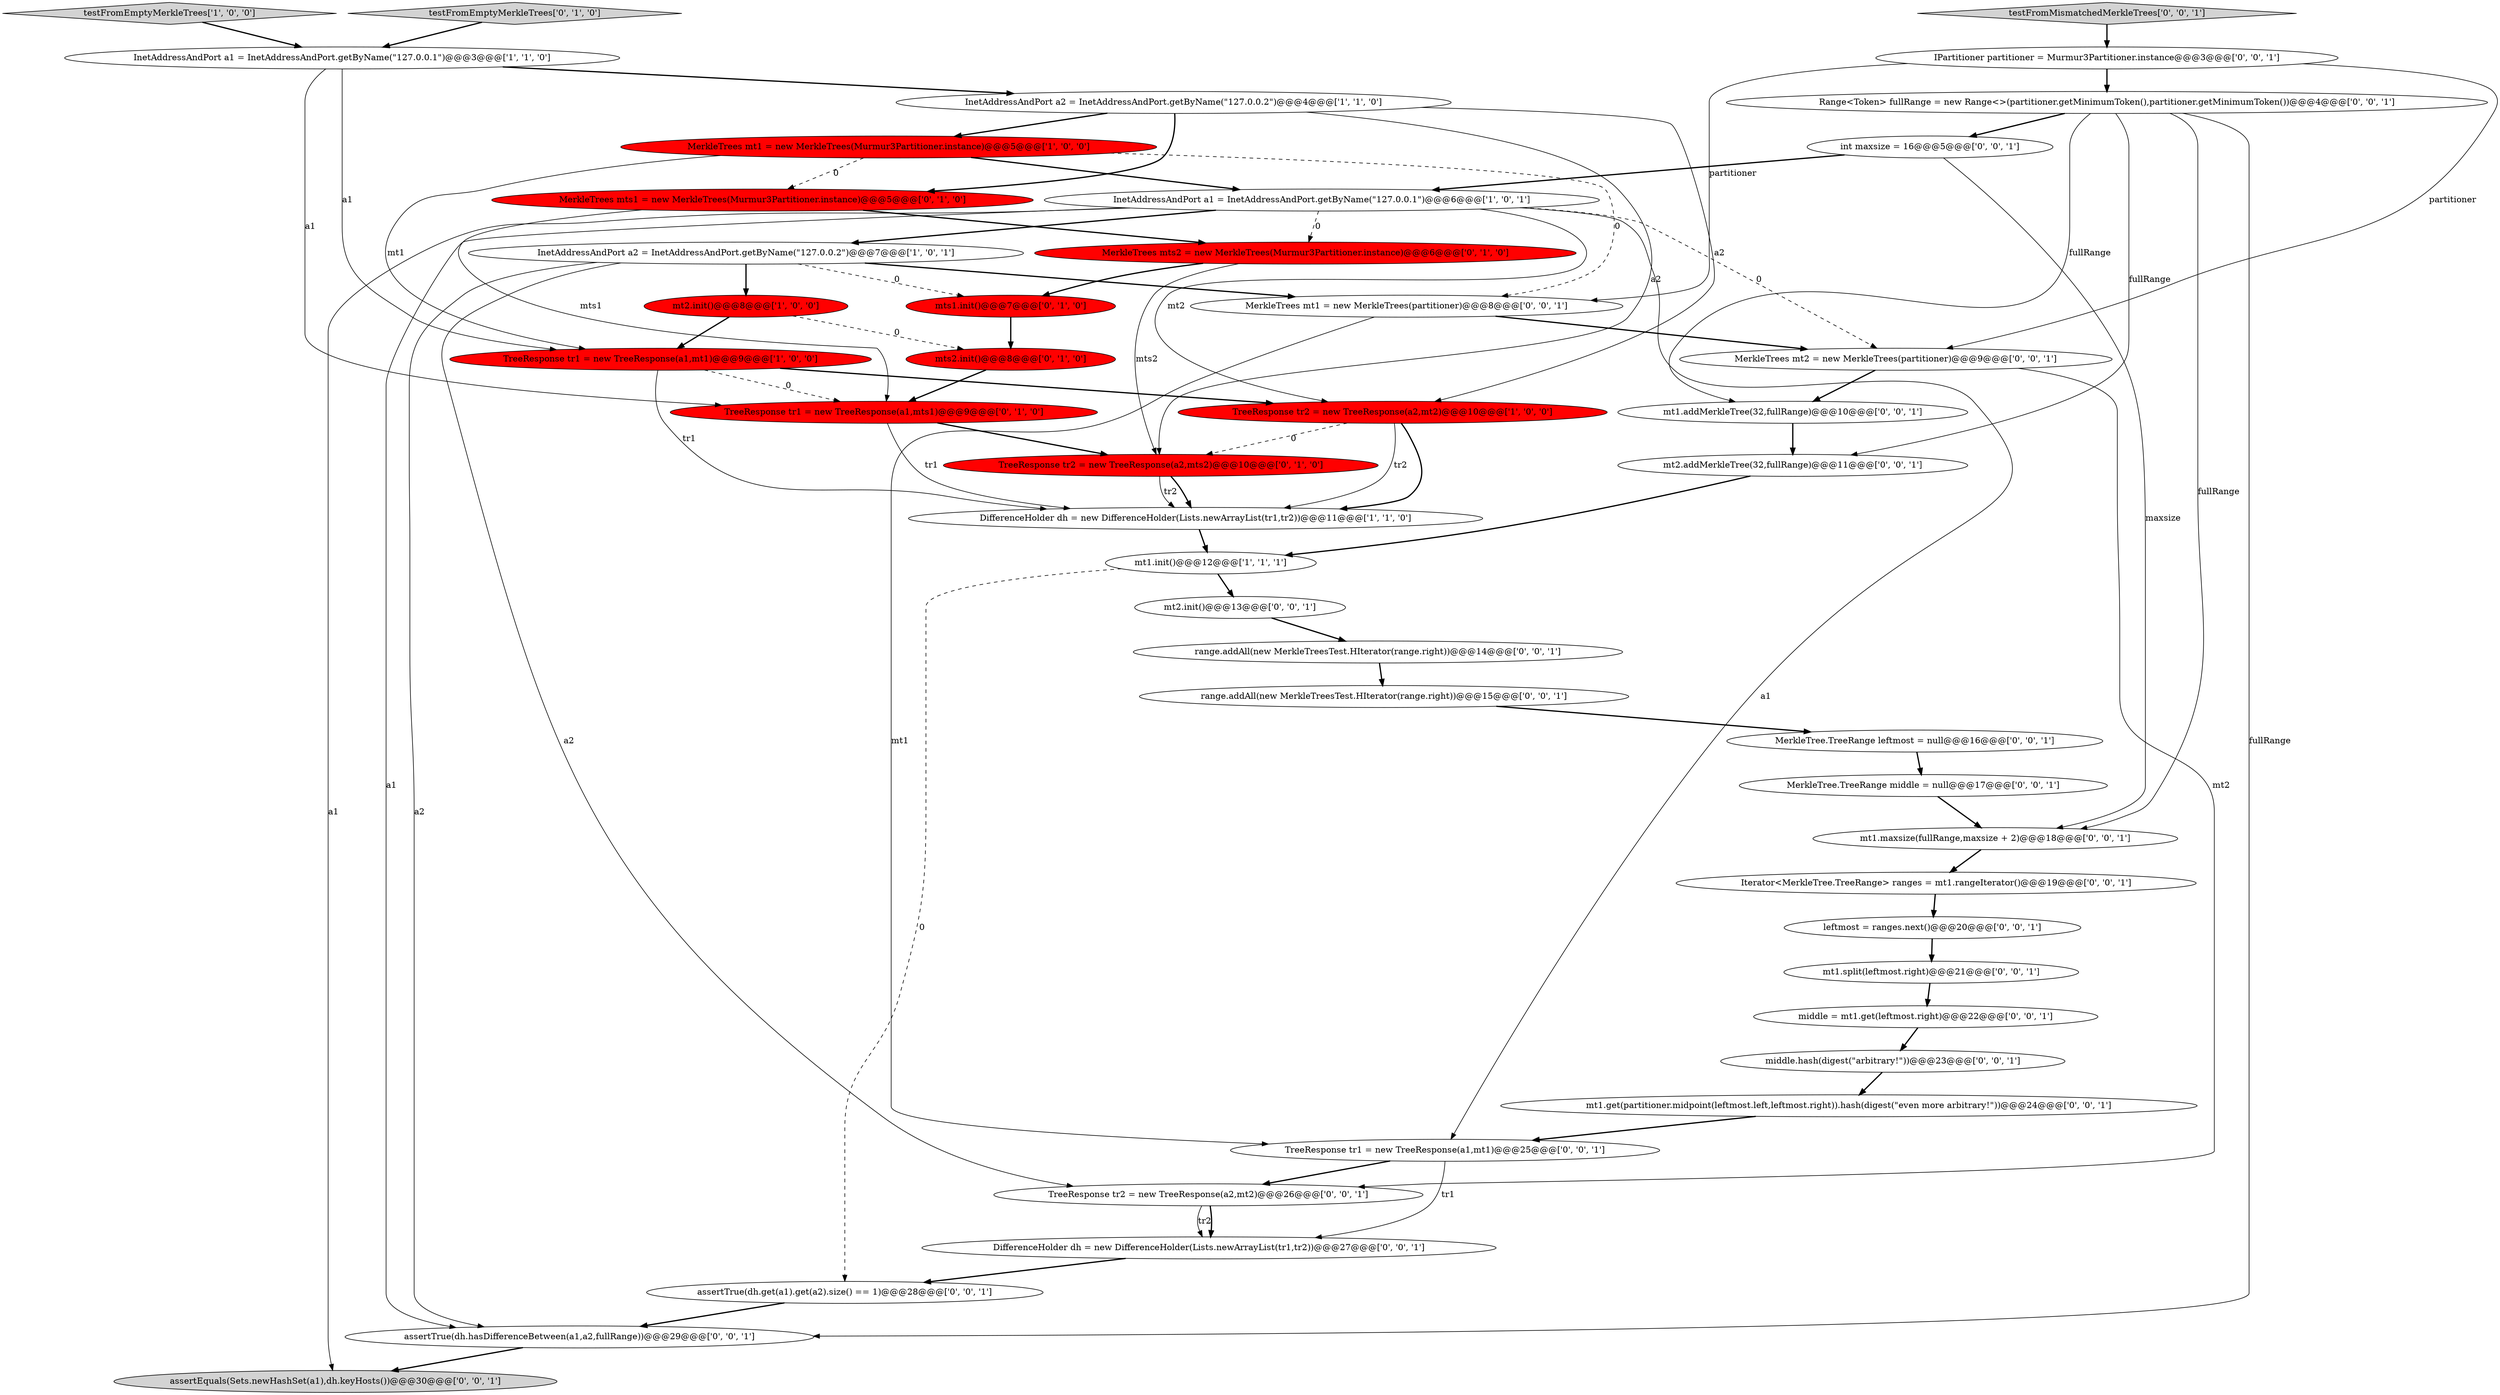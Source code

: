 digraph {
24 [style = filled, label = "testFromMismatchedMerkleTrees['0', '0', '1']", fillcolor = lightgray, shape = diamond image = "AAA0AAABBB3BBB"];
16 [style = filled, label = "MerkleTrees mts1 = new MerkleTrees(Murmur3Partitioner.instance)@@@5@@@['0', '1', '0']", fillcolor = red, shape = ellipse image = "AAA1AAABBB2BBB"];
28 [style = filled, label = "Range<Token> fullRange = new Range<>(partitioner.getMinimumToken(),partitioner.getMinimumToken())@@@4@@@['0', '0', '1']", fillcolor = white, shape = ellipse image = "AAA0AAABBB3BBB"];
33 [style = filled, label = "mt2.addMerkleTree(32,fullRange)@@@11@@@['0', '0', '1']", fillcolor = white, shape = ellipse image = "AAA0AAABBB3BBB"];
17 [style = filled, label = "MerkleTrees mts2 = new MerkleTrees(Murmur3Partitioner.instance)@@@6@@@['0', '1', '0']", fillcolor = red, shape = ellipse image = "AAA1AAABBB2BBB"];
23 [style = filled, label = "range.addAll(new MerkleTreesTest.HIterator(range.right))@@@15@@@['0', '0', '1']", fillcolor = white, shape = ellipse image = "AAA0AAABBB3BBB"];
35 [style = filled, label = "range.addAll(new MerkleTreesTest.HIterator(range.right))@@@14@@@['0', '0', '1']", fillcolor = white, shape = ellipse image = "AAA0AAABBB3BBB"];
4 [style = filled, label = "InetAddressAndPort a1 = InetAddressAndPort.getByName(\"127.0.0.1\")@@@6@@@['1', '0', '1']", fillcolor = white, shape = ellipse image = "AAA0AAABBB1BBB"];
32 [style = filled, label = "mt2.init()@@@13@@@['0', '0', '1']", fillcolor = white, shape = ellipse image = "AAA0AAABBB3BBB"];
5 [style = filled, label = "DifferenceHolder dh = new DifferenceHolder(Lists.newArrayList(tr1,tr2))@@@11@@@['1', '1', '0']", fillcolor = white, shape = ellipse image = "AAA0AAABBB1BBB"];
20 [style = filled, label = "MerkleTrees mt1 = new MerkleTrees(partitioner)@@@8@@@['0', '0', '1']", fillcolor = white, shape = ellipse image = "AAA0AAABBB3BBB"];
15 [style = filled, label = "TreeResponse tr2 = new TreeResponse(a2,mts2)@@@10@@@['0', '1', '0']", fillcolor = red, shape = ellipse image = "AAA1AAABBB2BBB"];
27 [style = filled, label = "TreeResponse tr1 = new TreeResponse(a1,mt1)@@@25@@@['0', '0', '1']", fillcolor = white, shape = ellipse image = "AAA0AAABBB3BBB"];
38 [style = filled, label = "TreeResponse tr2 = new TreeResponse(a2,mt2)@@@26@@@['0', '0', '1']", fillcolor = white, shape = ellipse image = "AAA0AAABBB3BBB"];
8 [style = filled, label = "InetAddressAndPort a2 = InetAddressAndPort.getByName(\"127.0.0.2\")@@@7@@@['1', '0', '1']", fillcolor = white, shape = ellipse image = "AAA0AAABBB1BBB"];
30 [style = filled, label = "assertTrue(dh.get(a1).get(a2).size() == 1)@@@28@@@['0', '0', '1']", fillcolor = white, shape = ellipse image = "AAA0AAABBB3BBB"];
14 [style = filled, label = "TreeResponse tr1 = new TreeResponse(a1,mts1)@@@9@@@['0', '1', '0']", fillcolor = red, shape = ellipse image = "AAA1AAABBB2BBB"];
42 [style = filled, label = "IPartitioner partitioner = Murmur3Partitioner.instance@@@3@@@['0', '0', '1']", fillcolor = white, shape = ellipse image = "AAA0AAABBB3BBB"];
29 [style = filled, label = "MerkleTree.TreeRange leftmost = null@@@16@@@['0', '0', '1']", fillcolor = white, shape = ellipse image = "AAA0AAABBB3BBB"];
19 [style = filled, label = "mt1.get(partitioner.midpoint(leftmost.left,leftmost.right)).hash(digest(\"even more arbitrary!\"))@@@24@@@['0', '0', '1']", fillcolor = white, shape = ellipse image = "AAA0AAABBB3BBB"];
0 [style = filled, label = "mt2.init()@@@8@@@['1', '0', '0']", fillcolor = red, shape = ellipse image = "AAA1AAABBB1BBB"];
10 [style = filled, label = "testFromEmptyMerkleTrees['1', '0', '0']", fillcolor = lightgray, shape = diamond image = "AAA0AAABBB1BBB"];
37 [style = filled, label = "Iterator<MerkleTree.TreeRange> ranges = mt1.rangeIterator()@@@19@@@['0', '0', '1']", fillcolor = white, shape = ellipse image = "AAA0AAABBB3BBB"];
26 [style = filled, label = "middle = mt1.get(leftmost.right)@@@22@@@['0', '0', '1']", fillcolor = white, shape = ellipse image = "AAA0AAABBB3BBB"];
31 [style = filled, label = "mt1.maxsize(fullRange,maxsize + 2)@@@18@@@['0', '0', '1']", fillcolor = white, shape = ellipse image = "AAA0AAABBB3BBB"];
25 [style = filled, label = "leftmost = ranges.next()@@@20@@@['0', '0', '1']", fillcolor = white, shape = ellipse image = "AAA0AAABBB3BBB"];
18 [style = filled, label = "MerkleTrees mt2 = new MerkleTrees(partitioner)@@@9@@@['0', '0', '1']", fillcolor = white, shape = ellipse image = "AAA0AAABBB3BBB"];
12 [style = filled, label = "mts2.init()@@@8@@@['0', '1', '0']", fillcolor = red, shape = ellipse image = "AAA1AAABBB2BBB"];
34 [style = filled, label = "int maxsize = 16@@@5@@@['0', '0', '1']", fillcolor = white, shape = ellipse image = "AAA0AAABBB3BBB"];
11 [style = filled, label = "mts1.init()@@@7@@@['0', '1', '0']", fillcolor = red, shape = ellipse image = "AAA1AAABBB2BBB"];
7 [style = filled, label = "mt1.init()@@@12@@@['1', '1', '1']", fillcolor = white, shape = ellipse image = "AAA0AAABBB1BBB"];
22 [style = filled, label = "MerkleTree.TreeRange middle = null@@@17@@@['0', '0', '1']", fillcolor = white, shape = ellipse image = "AAA0AAABBB3BBB"];
21 [style = filled, label = "DifferenceHolder dh = new DifferenceHolder(Lists.newArrayList(tr1,tr2))@@@27@@@['0', '0', '1']", fillcolor = white, shape = ellipse image = "AAA0AAABBB3BBB"];
43 [style = filled, label = "mt1.addMerkleTree(32,fullRange)@@@10@@@['0', '0', '1']", fillcolor = white, shape = ellipse image = "AAA0AAABBB3BBB"];
36 [style = filled, label = "assertEquals(Sets.newHashSet(a1),dh.keyHosts())@@@30@@@['0', '0', '1']", fillcolor = lightgray, shape = ellipse image = "AAA0AAABBB3BBB"];
1 [style = filled, label = "TreeResponse tr2 = new TreeResponse(a2,mt2)@@@10@@@['1', '0', '0']", fillcolor = red, shape = ellipse image = "AAA1AAABBB1BBB"];
13 [style = filled, label = "testFromEmptyMerkleTrees['0', '1', '0']", fillcolor = lightgray, shape = diamond image = "AAA0AAABBB2BBB"];
40 [style = filled, label = "mt1.split(leftmost.right)@@@21@@@['0', '0', '1']", fillcolor = white, shape = ellipse image = "AAA0AAABBB3BBB"];
9 [style = filled, label = "TreeResponse tr1 = new TreeResponse(a1,mt1)@@@9@@@['1', '0', '0']", fillcolor = red, shape = ellipse image = "AAA1AAABBB1BBB"];
41 [style = filled, label = "middle.hash(digest(\"arbitrary!\"))@@@23@@@['0', '0', '1']", fillcolor = white, shape = ellipse image = "AAA0AAABBB3BBB"];
3 [style = filled, label = "MerkleTrees mt1 = new MerkleTrees(Murmur3Partitioner.instance)@@@5@@@['1', '0', '0']", fillcolor = red, shape = ellipse image = "AAA1AAABBB1BBB"];
2 [style = filled, label = "InetAddressAndPort a2 = InetAddressAndPort.getByName(\"127.0.0.2\")@@@4@@@['1', '1', '0']", fillcolor = white, shape = ellipse image = "AAA0AAABBB1BBB"];
39 [style = filled, label = "assertTrue(dh.hasDifferenceBetween(a1,a2,fullRange))@@@29@@@['0', '0', '1']", fillcolor = white, shape = ellipse image = "AAA0AAABBB3BBB"];
6 [style = filled, label = "InetAddressAndPort a1 = InetAddressAndPort.getByName(\"127.0.0.1\")@@@3@@@['1', '1', '0']", fillcolor = white, shape = ellipse image = "AAA0AAABBB1BBB"];
1->5 [style = bold, label=""];
33->7 [style = bold, label=""];
32->35 [style = bold, label=""];
4->18 [style = dashed, label="0"];
31->37 [style = bold, label=""];
7->32 [style = bold, label=""];
28->33 [style = solid, label="fullRange"];
0->9 [style = bold, label=""];
27->38 [style = bold, label=""];
4->27 [style = solid, label="a1"];
4->39 [style = solid, label="a1"];
38->21 [style = solid, label="tr2"];
28->43 [style = solid, label="fullRange"];
1->5 [style = solid, label="tr2"];
41->19 [style = bold, label=""];
28->34 [style = bold, label=""];
6->14 [style = solid, label="a1"];
27->21 [style = solid, label="tr1"];
4->17 [style = dashed, label="0"];
1->15 [style = dashed, label="0"];
2->3 [style = bold, label=""];
37->25 [style = bold, label=""];
3->16 [style = dashed, label="0"];
34->31 [style = solid, label="maxsize"];
22->31 [style = bold, label=""];
11->12 [style = bold, label=""];
2->1 [style = solid, label="a2"];
16->17 [style = bold, label=""];
21->30 [style = bold, label=""];
2->15 [style = solid, label="a2"];
0->12 [style = dashed, label="0"];
3->4 [style = bold, label=""];
10->6 [style = bold, label=""];
9->5 [style = solid, label="tr1"];
6->9 [style = solid, label="a1"];
15->5 [style = bold, label=""];
42->18 [style = solid, label="partitioner"];
15->5 [style = solid, label="tr2"];
6->2 [style = bold, label=""];
8->0 [style = bold, label=""];
20->18 [style = bold, label=""];
23->29 [style = bold, label=""];
28->31 [style = solid, label="fullRange"];
35->23 [style = bold, label=""];
26->41 [style = bold, label=""];
8->38 [style = solid, label="a2"];
8->39 [style = solid, label="a2"];
4->36 [style = solid, label="a1"];
8->20 [style = bold, label=""];
9->14 [style = dashed, label="0"];
18->43 [style = bold, label=""];
3->9 [style = solid, label="mt1"];
16->14 [style = solid, label="mts1"];
19->27 [style = bold, label=""];
42->20 [style = solid, label="partitioner"];
20->27 [style = solid, label="mt1"];
3->20 [style = dashed, label="0"];
7->30 [style = dashed, label="0"];
12->14 [style = bold, label=""];
17->15 [style = solid, label="mts2"];
14->5 [style = solid, label="tr1"];
28->39 [style = solid, label="fullRange"];
43->33 [style = bold, label=""];
34->4 [style = bold, label=""];
4->8 [style = bold, label=""];
5->7 [style = bold, label=""];
40->26 [style = bold, label=""];
14->15 [style = bold, label=""];
38->21 [style = bold, label=""];
30->39 [style = bold, label=""];
4->1 [style = solid, label="mt2"];
18->38 [style = solid, label="mt2"];
29->22 [style = bold, label=""];
13->6 [style = bold, label=""];
42->28 [style = bold, label=""];
9->1 [style = bold, label=""];
8->11 [style = dashed, label="0"];
39->36 [style = bold, label=""];
25->40 [style = bold, label=""];
24->42 [style = bold, label=""];
17->11 [style = bold, label=""];
2->16 [style = bold, label=""];
}

